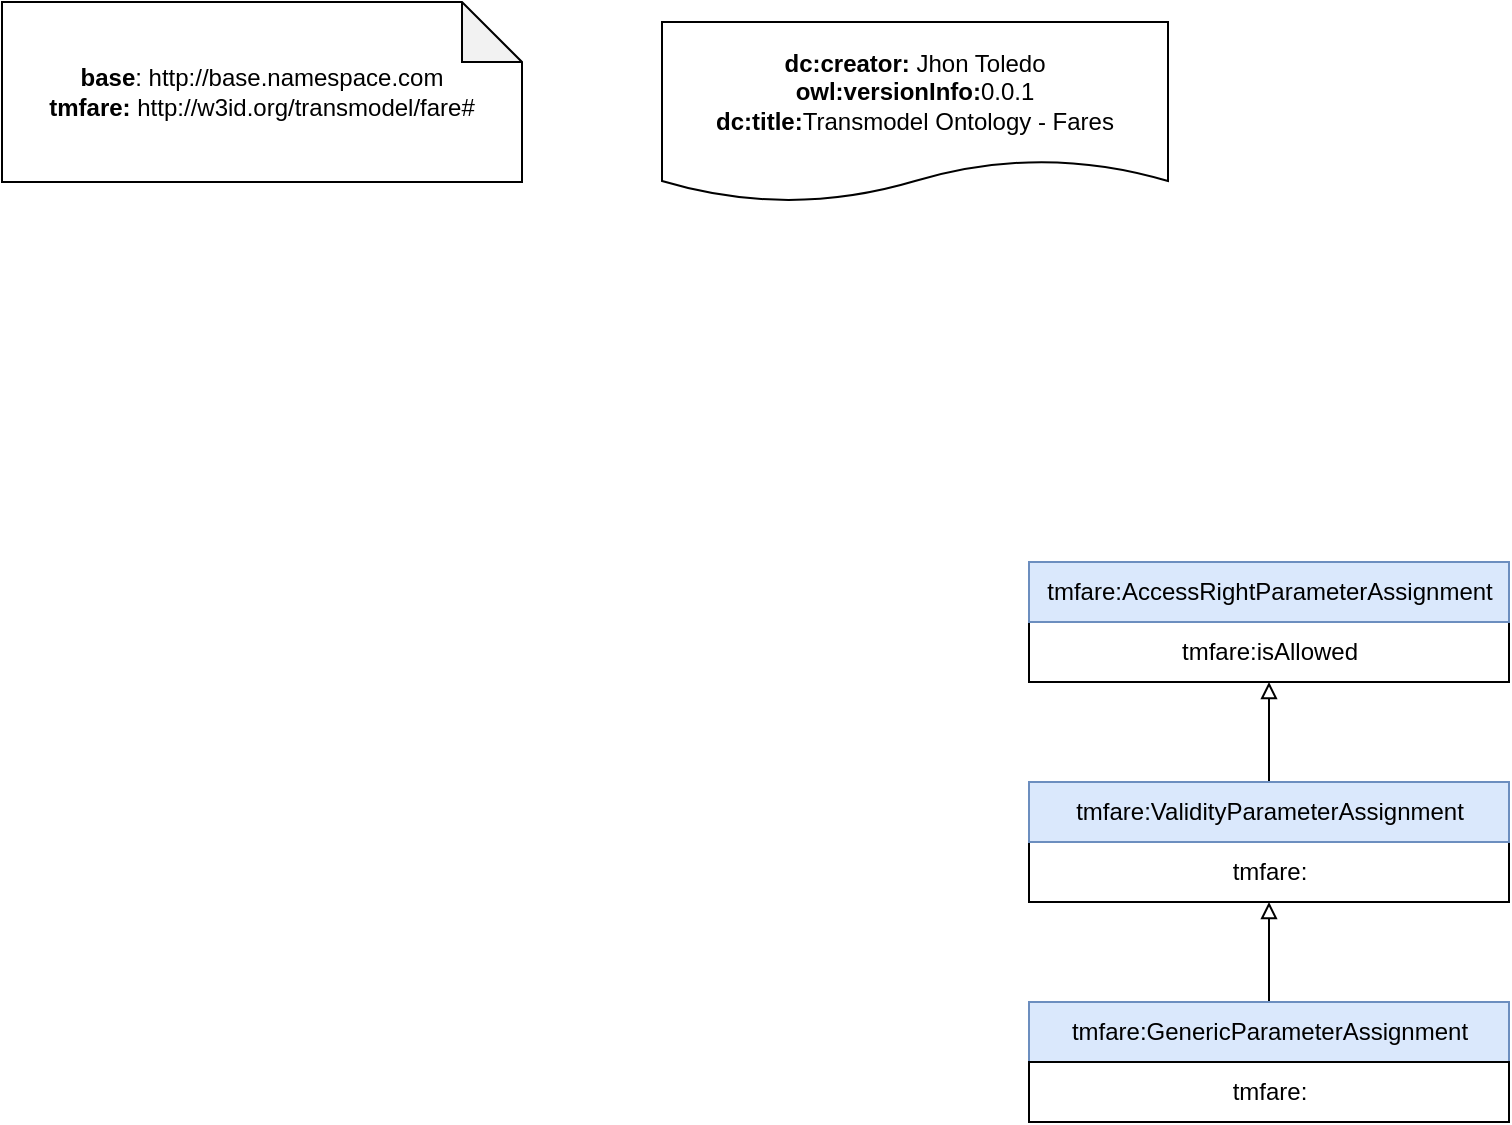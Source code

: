 <mxfile version="14.6.13" type="device"><diagram id="c9GEOogZP1jZy3c74fSu" name="Página-1"><mxGraphModel dx="1422" dy="822" grid="1" gridSize="10" guides="1" tooltips="1" connect="1" arrows="1" fold="1" page="1" pageScale="1" pageWidth="827" pageHeight="1169" math="0" shadow="0"><root><mxCell id="0"/><mxCell id="1" parent="0"/><mxCell id="CmSyXfsX9b2hOgppisvg-3" value="&lt;div&gt;&lt;b&gt;base&lt;/b&gt;: http://base.namespace.com&lt;/div&gt;&lt;div&gt;&lt;b&gt;tmfare:&lt;/b&gt; http://w3id.org/transmodel/fare#&lt;br&gt;&lt;/div&gt;" style="shape=note;whiteSpace=wrap;html=1;backgroundOutline=1;darkOpacity=0.05;" parent="1" vertex="1"><mxGeometry x="40" y="100" width="260" height="90" as="geometry"/></mxCell><mxCell id="CmSyXfsX9b2hOgppisvg-25" value="&lt;div&gt;&lt;b&gt;dc:creator:&lt;/b&gt;&amp;nbsp;Jhon Toledo&lt;/div&gt;&lt;div&gt;&lt;b&gt;owl:versionInfo:&lt;/b&gt;0.0.1&lt;/div&gt;&lt;div&gt;&lt;b&gt;dc:title:&lt;/b&gt;Transmodel Ontology - Fares&lt;/div&gt;" style="shape=document;whiteSpace=wrap;html=1;boundedLbl=1;labelBackgroundColor=#ffffff;strokeColor=#000000;fontSize=12;fontColor=#000000;size=0.233;" parent="1" vertex="1"><mxGeometry x="370" y="110" width="253" height="90" as="geometry"/></mxCell><mxCell id="X80FAoV3pgMcQapFmYgk-19" style="edgeStyle=orthogonalEdgeStyle;rounded=0;orthogonalLoop=1;jettySize=auto;html=1;entryX=0.5;entryY=1;entryDx=0;entryDy=0;" parent="1" edge="1"><mxGeometry relative="1" as="geometry"><Array as="points"><mxPoint x="625" y="600"/></Array><mxPoint x="624.5" y="550" as="targetPoint"/></mxGeometry></mxCell><mxCell id="X80FAoV3pgMcQapFmYgk-12" style="edgeStyle=orthogonalEdgeStyle;rounded=0;orthogonalLoop=1;jettySize=auto;html=1;entryX=1;entryY=0.3;entryDx=0;entryDy=0;" parent="1" edge="1"><mxGeometry relative="1" as="geometry"><mxPoint x="505" y="710" as="sourcePoint"/></mxGeometry></mxCell><mxCell id="1-MrUEH6FB1I6NFNYJ8h-1" value="tmfare:" style="rounded=0;whiteSpace=wrap;html=1;snapToPoint=1;points=[[0.1,0],[0.2,0],[0.3,0],[0.4,0],[0.5,0],[0.6,0],[0.7,0],[0.8,0],[0.9,0],[0,0.1],[0,0.3],[0,0.5],[0,0.7],[0,0.9],[0.1,1],[0.2,1],[0.3,1],[0.4,1],[0.5,1],[0.6,1],[0.7,1],[0.8,1],[0.9,1],[1,0.1],[1,0.3],[1,0.5],[1,0.7],[1,0.9]];" vertex="1" parent="1"><mxGeometry x="553.5" y="520" width="240" height="30" as="geometry"/></mxCell><mxCell id="1-MrUEH6FB1I6NFNYJ8h-13" style="edgeStyle=orthogonalEdgeStyle;rounded=0;orthogonalLoop=1;jettySize=auto;html=1;entryX=0.5;entryY=1;entryDx=0;entryDy=0;endArrow=block;endFill=0;" edge="1" parent="1" source="1-MrUEH6FB1I6NFNYJ8h-2" target="1-MrUEH6FB1I6NFNYJ8h-10"><mxGeometry relative="1" as="geometry"/></mxCell><mxCell id="1-MrUEH6FB1I6NFNYJ8h-2" value="tmfare:ValidityParameterAssignment" style="rounded=0;whiteSpace=wrap;html=1;snapToPoint=1;points=[[0.1,0],[0.2,0],[0.3,0],[0.4,0],[0.5,0],[0.6,0],[0.7,0],[0.8,0],[0.9,0],[0,0.1],[0,0.3],[0,0.5],[0,0.7],[0,0.9],[0.1,1],[0.2,1],[0.3,1],[0.4,1],[0.5,1],[0.6,1],[0.7,1],[0.8,1],[0.9,1],[1,0.1],[1,0.3],[1,0.5],[1,0.7],[1,0.9]];fillColor=#dae8fc;strokeColor=#6c8ebf;" vertex="1" parent="1"><mxGeometry x="553.5" y="490" width="240" height="30" as="geometry"/></mxCell><mxCell id="1-MrUEH6FB1I6NFNYJ8h-10" value="tmfare:isAllowed" style="rounded=0;whiteSpace=wrap;html=1;snapToPoint=1;points=[[0.1,0],[0.2,0],[0.3,0],[0.4,0],[0.5,0],[0.6,0],[0.7,0],[0.8,0],[0.9,0],[0,0.1],[0,0.3],[0,0.5],[0,0.7],[0,0.9],[0.1,1],[0.2,1],[0.3,1],[0.4,1],[0.5,1],[0.6,1],[0.7,1],[0.8,1],[0.9,1],[1,0.1],[1,0.3],[1,0.5],[1,0.7],[1,0.9]];" vertex="1" parent="1"><mxGeometry x="553.5" y="410" width="240" height="30" as="geometry"/></mxCell><mxCell id="1-MrUEH6FB1I6NFNYJ8h-11" value="tmfare:AccessRightParameterAssignment" style="rounded=0;whiteSpace=wrap;html=1;snapToPoint=1;points=[[0.1,0],[0.2,0],[0.3,0],[0.4,0],[0.5,0],[0.6,0],[0.7,0],[0.8,0],[0.9,0],[0,0.1],[0,0.3],[0,0.5],[0,0.7],[0,0.9],[0.1,1],[0.2,1],[0.3,1],[0.4,1],[0.5,1],[0.6,1],[0.7,1],[0.8,1],[0.9,1],[1,0.1],[1,0.3],[1,0.5],[1,0.7],[1,0.9]];fillColor=#dae8fc;strokeColor=#6c8ebf;" vertex="1" parent="1"><mxGeometry x="553.5" y="380" width="240" height="30" as="geometry"/></mxCell><mxCell id="1-MrUEH6FB1I6NFNYJ8h-16" style="edgeStyle=orthogonalEdgeStyle;rounded=0;orthogonalLoop=1;jettySize=auto;html=1;endArrow=block;endFill=0;" edge="1" parent="1" source="1-MrUEH6FB1I6NFNYJ8h-14" target="1-MrUEH6FB1I6NFNYJ8h-1"><mxGeometry relative="1" as="geometry"/></mxCell><mxCell id="1-MrUEH6FB1I6NFNYJ8h-14" value="tmfare:GenericParameterAssignment" style="rounded=0;whiteSpace=wrap;html=1;snapToPoint=1;points=[[0.1,0],[0.2,0],[0.3,0],[0.4,0],[0.5,0],[0.6,0],[0.7,0],[0.8,0],[0.9,0],[0,0.1],[0,0.3],[0,0.5],[0,0.7],[0,0.9],[0.1,1],[0.2,1],[0.3,1],[0.4,1],[0.5,1],[0.6,1],[0.7,1],[0.8,1],[0.9,1],[1,0.1],[1,0.3],[1,0.5],[1,0.7],[1,0.9]];fillColor=#dae8fc;strokeColor=#6c8ebf;" vertex="1" parent="1"><mxGeometry x="553.5" y="600" width="240" height="30" as="geometry"/></mxCell><mxCell id="1-MrUEH6FB1I6NFNYJ8h-15" value="tmfare:" style="rounded=0;whiteSpace=wrap;html=1;snapToPoint=1;points=[[0.1,0],[0.2,0],[0.3,0],[0.4,0],[0.5,0],[0.6,0],[0.7,0],[0.8,0],[0.9,0],[0,0.1],[0,0.3],[0,0.5],[0,0.7],[0,0.9],[0.1,1],[0.2,1],[0.3,1],[0.4,1],[0.5,1],[0.6,1],[0.7,1],[0.8,1],[0.9,1],[1,0.1],[1,0.3],[1,0.5],[1,0.7],[1,0.9]];" vertex="1" parent="1"><mxGeometry x="553.5" y="630" width="240" height="30" as="geometry"/></mxCell></root></mxGraphModel></diagram></mxfile>
